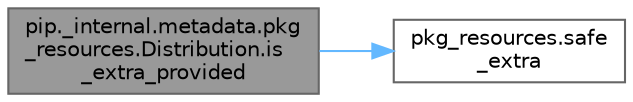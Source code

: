 digraph "pip._internal.metadata.pkg_resources.Distribution.is_extra_provided"
{
 // LATEX_PDF_SIZE
  bgcolor="transparent";
  edge [fontname=Helvetica,fontsize=10,labelfontname=Helvetica,labelfontsize=10];
  node [fontname=Helvetica,fontsize=10,shape=box,height=0.2,width=0.4];
  rankdir="LR";
  Node1 [id="Node000001",label="pip._internal.metadata.pkg\l_resources.Distribution.is\l_extra_provided",height=0.2,width=0.4,color="gray40", fillcolor="grey60", style="filled", fontcolor="black",tooltip=" "];
  Node1 -> Node2 [id="edge1_Node000001_Node000002",color="steelblue1",style="solid",tooltip=" "];
  Node2 [id="Node000002",label="pkg_resources.safe\l_extra",height=0.2,width=0.4,color="grey40", fillcolor="white", style="filled",URL="$namespacepkg__resources.html#a20663ac6e8a00fe4998f001fb04238a0",tooltip=" "];
}
